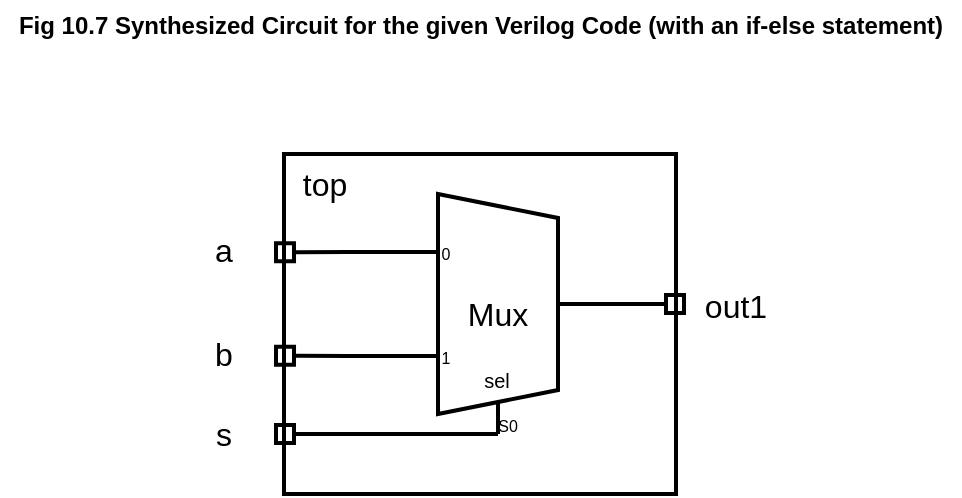 <mxfile version="26.2.10">
  <diagram name="Page-1" id="7e0a89b8-554c-2b80-1dc8-d5c74ca68de4">
    <mxGraphModel dx="1013" dy="503" grid="0" gridSize="10" guides="1" tooltips="1" connect="1" arrows="1" fold="1" page="1" pageScale="1" pageWidth="1100" pageHeight="850" background="none" math="0" shadow="0">
      <root>
        <mxCell id="0" />
        <mxCell id="1" parent="0" />
        <mxCell id="cwxz73lgNzCHPHYkA8Ay-8" value="" style="rounded=0;whiteSpace=wrap;html=1;strokeWidth=2;fontSize=16;" vertex="1" parent="1">
          <mxGeometry x="292" y="231" width="196" height="170" as="geometry" />
        </mxCell>
        <mxCell id="cwxz73lgNzCHPHYkA8Ay-2" style="edgeStyle=orthogonalEdgeStyle;rounded=0;orthogonalLoop=1;jettySize=auto;html=1;exitX=0;exitY=0.217;exitDx=0;exitDy=3;exitPerimeter=0;endArrow=box;endFill=0;strokeWidth=2;fontSize=16;" edge="1" parent="1" source="cwxz73lgNzCHPHYkA8Ay-1">
          <mxGeometry relative="1" as="geometry">
            <mxPoint x="288" y="280.11" as="targetPoint" />
          </mxGeometry>
        </mxCell>
        <mxCell id="cwxz73lgNzCHPHYkA8Ay-3" style="edgeStyle=orthogonalEdgeStyle;rounded=0;orthogonalLoop=1;jettySize=auto;html=1;exitX=0;exitY=0.65;exitDx=0;exitDy=3;exitPerimeter=0;endArrow=box;endFill=0;strokeWidth=2;fontSize=16;" edge="1" parent="1" source="cwxz73lgNzCHPHYkA8Ay-1">
          <mxGeometry relative="1" as="geometry">
            <mxPoint x="288" y="331.89" as="targetPoint" />
          </mxGeometry>
        </mxCell>
        <mxCell id="cwxz73lgNzCHPHYkA8Ay-9" style="edgeStyle=orthogonalEdgeStyle;rounded=0;orthogonalLoop=1;jettySize=auto;html=1;exitX=1;exitY=0.5;exitDx=0;exitDy=-5;exitPerimeter=0;endArrow=none;startFill=0;strokeWidth=2;fontSize=16;" edge="1" parent="1" source="cwxz73lgNzCHPHYkA8Ay-1">
          <mxGeometry relative="1" as="geometry">
            <mxPoint x="438" y="306" as="targetPoint" />
          </mxGeometry>
        </mxCell>
        <mxCell id="cwxz73lgNzCHPHYkA8Ay-10" style="rounded=0;orthogonalLoop=1;jettySize=auto;html=1;endArrow=box;endFill=0;exitX=1;exitY=0.5;exitDx=0;exitDy=-5;exitPerimeter=0;strokeWidth=2;fontSize=16;" edge="1" parent="1" source="cwxz73lgNzCHPHYkA8Ay-1">
          <mxGeometry relative="1" as="geometry">
            <mxPoint x="438" y="311" as="sourcePoint" />
            <mxPoint x="492" y="306" as="targetPoint" />
          </mxGeometry>
        </mxCell>
        <mxCell id="cwxz73lgNzCHPHYkA8Ay-11" style="edgeStyle=elbowEdgeStyle;rounded=0;orthogonalLoop=1;jettySize=auto;html=1;entryX=0;entryY=0.75;entryDx=0;entryDy=0;elbow=vertical;endArrow=box;endFill=0;exitX=0.375;exitY=1;exitDx=10;exitDy=0;exitPerimeter=0;strokeWidth=2;fontSize=16;" edge="1" parent="1" source="cwxz73lgNzCHPHYkA8Ay-1">
          <mxGeometry relative="1" as="geometry">
            <mxPoint x="398" y="371" as="sourcePoint" />
            <mxPoint x="288" y="370.5" as="targetPoint" />
          </mxGeometry>
        </mxCell>
        <mxCell id="cwxz73lgNzCHPHYkA8Ay-1" value="Mux" style="shadow=0;dashed=0;align=center;html=1;strokeWidth=2;shape=mxgraph.electrical.abstract.mux2;whiteSpace=wrap;fontSize=16;" vertex="1" parent="1">
          <mxGeometry x="359" y="251" width="80" height="120" as="geometry" />
        </mxCell>
        <mxCell id="cwxz73lgNzCHPHYkA8Ay-6" value="sel" style="text;html=1;align=center;verticalAlign=middle;resizable=0;points=[];autosize=1;strokeColor=none;fillColor=none;strokeWidth=2;fontSize=10;" vertex="1" parent="1">
          <mxGeometry x="378" y="329" width="40" height="30" as="geometry" />
        </mxCell>
        <mxCell id="cwxz73lgNzCHPHYkA8Ay-12" value="top" style="text;html=1;align=center;verticalAlign=middle;resizable=0;points=[];autosize=1;strokeColor=none;fillColor=none;strokeWidth=2;fontSize=16;" vertex="1" parent="1">
          <mxGeometry x="287" y="231" width="50" height="30" as="geometry" />
        </mxCell>
        <mxCell id="cwxz73lgNzCHPHYkA8Ay-13" value="a" style="text;strokeColor=none;align=center;fillColor=none;html=1;verticalAlign=middle;whiteSpace=wrap;rounded=0;strokeWidth=2;fontSize=16;" vertex="1" parent="1">
          <mxGeometry x="232" y="264" width="60" height="30" as="geometry" />
        </mxCell>
        <mxCell id="cwxz73lgNzCHPHYkA8Ay-14" value="b" style="text;strokeColor=none;align=center;fillColor=none;html=1;verticalAlign=middle;whiteSpace=wrap;rounded=0;strokeWidth=2;fontSize=16;" vertex="1" parent="1">
          <mxGeometry x="232" y="316" width="60" height="30" as="geometry" />
        </mxCell>
        <mxCell id="cwxz73lgNzCHPHYkA8Ay-15" value="s" style="text;strokeColor=none;align=center;fillColor=none;html=1;verticalAlign=middle;whiteSpace=wrap;rounded=0;strokeWidth=2;fontSize=16;" vertex="1" parent="1">
          <mxGeometry x="232" y="356" width="60" height="30" as="geometry" />
        </mxCell>
        <mxCell id="cwxz73lgNzCHPHYkA8Ay-16" value="out1" style="text;strokeColor=none;align=center;fillColor=none;html=1;verticalAlign=middle;whiteSpace=wrap;rounded=0;strokeWidth=2;fontSize=16;" vertex="1" parent="1">
          <mxGeometry x="488" y="292" width="60" height="30" as="geometry" />
        </mxCell>
        <mxCell id="cwxz73lgNzCHPHYkA8Ay-17" value="&lt;b&gt;Fig 10.7 Synthesized Circuit for the given Verilog Code (with an if-else statement)&lt;/b&gt;" style="text;html=1;align=center;verticalAlign=middle;resizable=0;points=[];autosize=1;strokeColor=none;fillColor=none;" vertex="1" parent="1">
          <mxGeometry x="150" y="154" width="480" height="26" as="geometry" />
        </mxCell>
      </root>
    </mxGraphModel>
  </diagram>
</mxfile>
